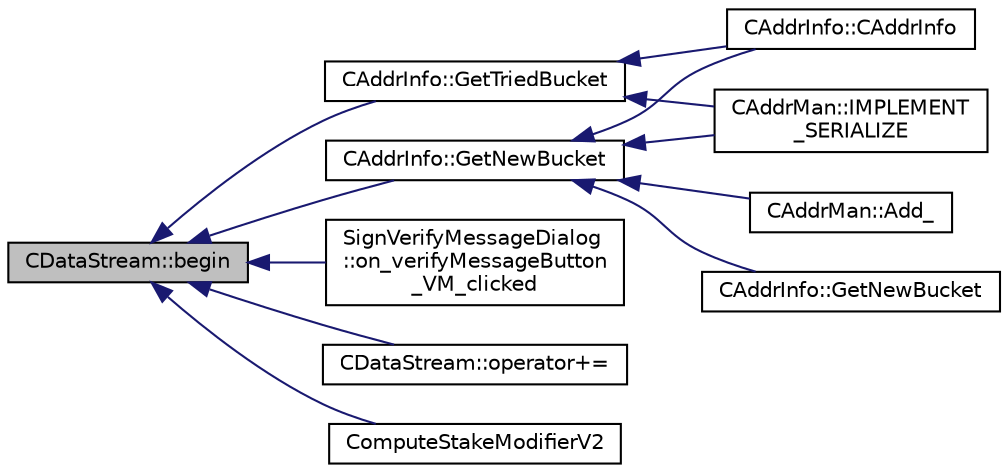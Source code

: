 digraph "CDataStream::begin"
{
  edge [fontname="Helvetica",fontsize="10",labelfontname="Helvetica",labelfontsize="10"];
  node [fontname="Helvetica",fontsize="10",shape=record];
  rankdir="LR";
  Node13 [label="CDataStream::begin",height=0.2,width=0.4,color="black", fillcolor="grey75", style="filled", fontcolor="black"];
  Node13 -> Node14 [dir="back",color="midnightblue",fontsize="10",style="solid",fontname="Helvetica"];
  Node14 [label="CAddrInfo::GetTriedBucket",height=0.2,width=0.4,color="black", fillcolor="white", style="filled",URL="$dd/d92/class_c_addr_info.html#a2a541a16ab155a09afc6666328e920b2"];
  Node14 -> Node15 [dir="back",color="midnightblue",fontsize="10",style="solid",fontname="Helvetica"];
  Node15 [label="CAddrInfo::CAddrInfo",height=0.2,width=0.4,color="black", fillcolor="white", style="filled",URL="$dd/d92/class_c_addr_info.html#ae14c3a91bb669e5580be1d3767264187"];
  Node14 -> Node16 [dir="back",color="midnightblue",fontsize="10",style="solid",fontname="Helvetica"];
  Node16 [label="CAddrMan::IMPLEMENT\l_SERIALIZE",height=0.2,width=0.4,color="black", fillcolor="white", style="filled",URL="$d1/dc7/class_c_addr_man.html#ac9e9b97d2eccdf4d2864e2e21dda1b8d"];
  Node13 -> Node17 [dir="back",color="midnightblue",fontsize="10",style="solid",fontname="Helvetica"];
  Node17 [label="CAddrInfo::GetNewBucket",height=0.2,width=0.4,color="black", fillcolor="white", style="filled",URL="$dd/d92/class_c_addr_info.html#a85faee0bb6c4d2bd6e63ed66c011bc75"];
  Node17 -> Node18 [dir="back",color="midnightblue",fontsize="10",style="solid",fontname="Helvetica"];
  Node18 [label="CAddrMan::Add_",height=0.2,width=0.4,color="black", fillcolor="white", style="filled",URL="$d1/dc7/class_c_addr_man.html#a9dd6df8b1904548a86054d19d4a90724"];
  Node17 -> Node15 [dir="back",color="midnightblue",fontsize="10",style="solid",fontname="Helvetica"];
  Node17 -> Node19 [dir="back",color="midnightblue",fontsize="10",style="solid",fontname="Helvetica"];
  Node19 [label="CAddrInfo::GetNewBucket",height=0.2,width=0.4,color="black", fillcolor="white", style="filled",URL="$dd/d92/class_c_addr_info.html#af5990f1a51d8b64dfcdf995355eee1d3"];
  Node17 -> Node16 [dir="back",color="midnightblue",fontsize="10",style="solid",fontname="Helvetica"];
  Node13 -> Node20 [dir="back",color="midnightblue",fontsize="10",style="solid",fontname="Helvetica"];
  Node20 [label="SignVerifyMessageDialog\l::on_verifyMessageButton\l_VM_clicked",height=0.2,width=0.4,color="black", fillcolor="white", style="filled",URL="$d1/d26/class_sign_verify_message_dialog.html#ae37dec200b27f23c409221511447ae1e"];
  Node13 -> Node21 [dir="back",color="midnightblue",fontsize="10",style="solid",fontname="Helvetica"];
  Node21 [label="CDataStream::operator+=",height=0.2,width=0.4,color="black", fillcolor="white", style="filled",URL="$d5/d41/class_c_data_stream.html#a59c13d9215c13b3bb4d56a818d280dda"];
  Node13 -> Node22 [dir="back",color="midnightblue",fontsize="10",style="solid",fontname="Helvetica"];
  Node22 [label="ComputeStakeModifierV2",height=0.2,width=0.4,color="black", fillcolor="white", style="filled",URL="$d4/dd4/stake_8h.html#ae7cea47493b7e179fe492df175c9cfdc"];
}
